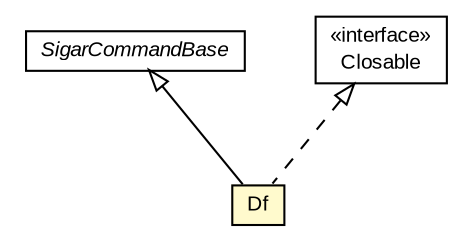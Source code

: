 #!/usr/local/bin/dot
#
# Class diagram 
# Generated by UMLGraph version R5_6-24-gf6e263 (http://www.umlgraph.org/)
#

digraph G {
	edge [fontname="arial",fontsize=10,labelfontname="arial",labelfontsize=10];
	node [fontname="arial",fontsize=10,shape=plaintext];
	nodesep=0.25;
	ranksep=0.5;
	// org.miloss.fgsms.osagent.SigarCommandBase
	c338926 [label=<<table title="org.miloss.fgsms.osagent.SigarCommandBase" border="0" cellborder="1" cellspacing="0" cellpadding="2" port="p" href="./SigarCommandBase.html">
		<tr><td><table border="0" cellspacing="0" cellpadding="1">
<tr><td align="center" balign="center"><font face="arial italic"> SigarCommandBase </font></td></tr>
		</table></td></tr>
		</table>>, URL="./SigarCommandBase.html", fontname="arial", fontcolor="black", fontsize=10.0];
	// org.miloss.fgsms.osagent.Df
	c338939 [label=<<table title="org.miloss.fgsms.osagent.Df" border="0" cellborder="1" cellspacing="0" cellpadding="2" port="p" bgcolor="lemonChiffon" href="./Df.html">
		<tr><td><table border="0" cellspacing="0" cellpadding="1">
<tr><td align="center" balign="center"> Df </td></tr>
		</table></td></tr>
		</table>>, URL="./Df.html", fontname="arial", fontcolor="black", fontsize=10.0];
	// org.miloss.fgsms.osagent.Closable
	c338940 [label=<<table title="org.miloss.fgsms.osagent.Closable" border="0" cellborder="1" cellspacing="0" cellpadding="2" port="p" href="./Closable.html">
		<tr><td><table border="0" cellspacing="0" cellpadding="1">
<tr><td align="center" balign="center"> &#171;interface&#187; </td></tr>
<tr><td align="center" balign="center"> Closable </td></tr>
		</table></td></tr>
		</table>>, URL="./Closable.html", fontname="arial", fontcolor="black", fontsize=10.0];
	//org.miloss.fgsms.osagent.Df extends org.miloss.fgsms.osagent.SigarCommandBase
	c338926:p -> c338939:p [dir=back,arrowtail=empty];
	//org.miloss.fgsms.osagent.Df implements org.miloss.fgsms.osagent.Closable
	c338940:p -> c338939:p [dir=back,arrowtail=empty,style=dashed];
}

